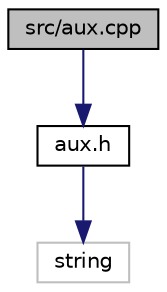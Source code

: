 digraph "src/aux.cpp"
{
 // LATEX_PDF_SIZE
  edge [fontname="Helvetica",fontsize="10",labelfontname="Helvetica",labelfontsize="10"];
  node [fontname="Helvetica",fontsize="10",shape=record];
  Node1 [label="src/aux.cpp",height=0.2,width=0.4,color="black", fillcolor="grey75", style="filled", fontcolor="black",tooltip="Auxiliar enums definitions and functions related."];
  Node1 -> Node2 [color="midnightblue",fontsize="10",style="solid",fontname="Helvetica"];
  Node2 [label="aux.h",height=0.2,width=0.4,color="black", fillcolor="white", style="filled",URL="$aux_8h.html",tooltip="Auxiliar enums definitions and functions related."];
  Node2 -> Node3 [color="midnightblue",fontsize="10",style="solid",fontname="Helvetica"];
  Node3 [label="string",height=0.2,width=0.4,color="grey75", fillcolor="white", style="filled",tooltip=" "];
}
